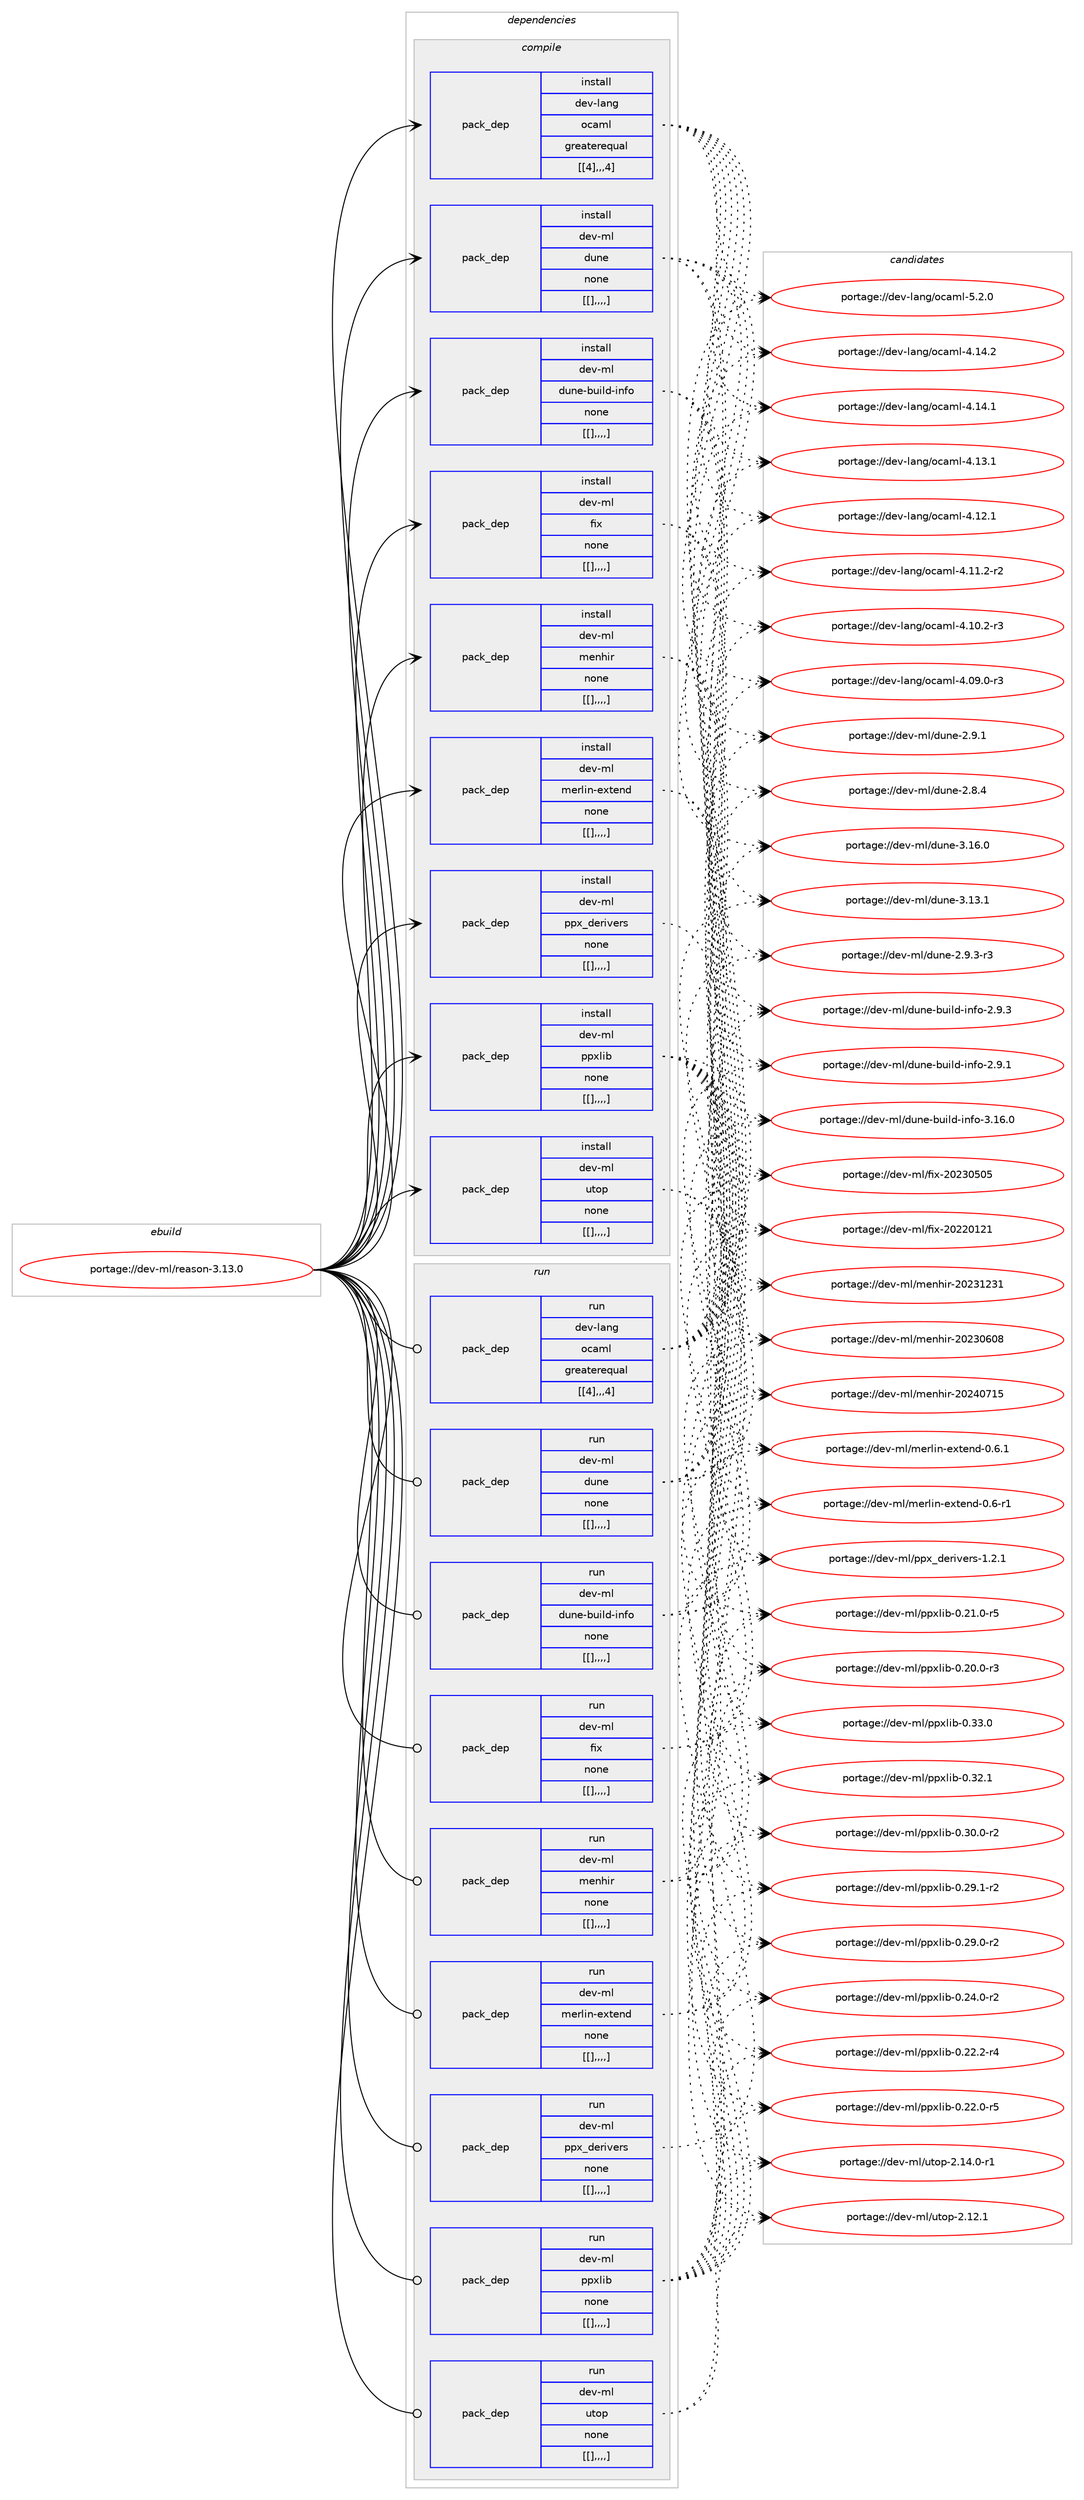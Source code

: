 digraph prolog {

# *************
# Graph options
# *************

newrank=true;
concentrate=true;
compound=true;
graph [rankdir=LR,fontname=Helvetica,fontsize=10,ranksep=1.5];#, ranksep=2.5, nodesep=0.2];
edge  [arrowhead=vee];
node  [fontname=Helvetica,fontsize=10];

# **********
# The ebuild
# **********

subgraph cluster_leftcol {
color=gray;
label=<<i>ebuild</i>>;
id [label="portage://dev-ml/reason-3.13.0", color=red, width=4, href="../dev-ml/reason-3.13.0.svg"];
}

# ****************
# The dependencies
# ****************

subgraph cluster_midcol {
color=gray;
label=<<i>dependencies</i>>;
subgraph cluster_compile {
fillcolor="#eeeeee";
style=filled;
label=<<i>compile</i>>;
subgraph pack95643 {
dependency128566 [label=<<TABLE BORDER="0" CELLBORDER="1" CELLSPACING="0" CELLPADDING="4" WIDTH="220"><TR><TD ROWSPAN="6" CELLPADDING="30">pack_dep</TD></TR><TR><TD WIDTH="110">install</TD></TR><TR><TD>dev-lang</TD></TR><TR><TD>ocaml</TD></TR><TR><TD>greaterequal</TD></TR><TR><TD>[[4],,,4]</TD></TR></TABLE>>, shape=none, color=blue];
}
id:e -> dependency128566:w [weight=20,style="solid",arrowhead="vee"];
subgraph pack95710 {
dependency128627 [label=<<TABLE BORDER="0" CELLBORDER="1" CELLSPACING="0" CELLPADDING="4" WIDTH="220"><TR><TD ROWSPAN="6" CELLPADDING="30">pack_dep</TD></TR><TR><TD WIDTH="110">install</TD></TR><TR><TD>dev-ml</TD></TR><TR><TD>dune</TD></TR><TR><TD>none</TD></TR><TR><TD>[[],,,,]</TD></TR></TABLE>>, shape=none, color=blue];
}
id:e -> dependency128627:w [weight=20,style="solid",arrowhead="vee"];
subgraph pack95720 {
dependency128661 [label=<<TABLE BORDER="0" CELLBORDER="1" CELLSPACING="0" CELLPADDING="4" WIDTH="220"><TR><TD ROWSPAN="6" CELLPADDING="30">pack_dep</TD></TR><TR><TD WIDTH="110">install</TD></TR><TR><TD>dev-ml</TD></TR><TR><TD>dune-build-info</TD></TR><TR><TD>none</TD></TR><TR><TD>[[],,,,]</TD></TR></TABLE>>, shape=none, color=blue];
}
id:e -> dependency128661:w [weight=20,style="solid",arrowhead="vee"];
subgraph pack95765 {
dependency128677 [label=<<TABLE BORDER="0" CELLBORDER="1" CELLSPACING="0" CELLPADDING="4" WIDTH="220"><TR><TD ROWSPAN="6" CELLPADDING="30">pack_dep</TD></TR><TR><TD WIDTH="110">install</TD></TR><TR><TD>dev-ml</TD></TR><TR><TD>fix</TD></TR><TR><TD>none</TD></TR><TR><TD>[[],,,,]</TD></TR></TABLE>>, shape=none, color=blue];
}
id:e -> dependency128677:w [weight=20,style="solid",arrowhead="vee"];
subgraph pack95767 {
dependency128680 [label=<<TABLE BORDER="0" CELLBORDER="1" CELLSPACING="0" CELLPADDING="4" WIDTH="220"><TR><TD ROWSPAN="6" CELLPADDING="30">pack_dep</TD></TR><TR><TD WIDTH="110">install</TD></TR><TR><TD>dev-ml</TD></TR><TR><TD>menhir</TD></TR><TR><TD>none</TD></TR><TR><TD>[[],,,,]</TD></TR></TABLE>>, shape=none, color=blue];
}
id:e -> dependency128680:w [weight=20,style="solid",arrowhead="vee"];
subgraph pack95797 {
dependency128737 [label=<<TABLE BORDER="0" CELLBORDER="1" CELLSPACING="0" CELLPADDING="4" WIDTH="220"><TR><TD ROWSPAN="6" CELLPADDING="30">pack_dep</TD></TR><TR><TD WIDTH="110">install</TD></TR><TR><TD>dev-ml</TD></TR><TR><TD>merlin-extend</TD></TR><TR><TD>none</TD></TR><TR><TD>[[],,,,]</TD></TR></TABLE>>, shape=none, color=blue];
}
id:e -> dependency128737:w [weight=20,style="solid",arrowhead="vee"];
subgraph pack95833 {
dependency128758 [label=<<TABLE BORDER="0" CELLBORDER="1" CELLSPACING="0" CELLPADDING="4" WIDTH="220"><TR><TD ROWSPAN="6" CELLPADDING="30">pack_dep</TD></TR><TR><TD WIDTH="110">install</TD></TR><TR><TD>dev-ml</TD></TR><TR><TD>ppx_derivers</TD></TR><TR><TD>none</TD></TR><TR><TD>[[],,,,]</TD></TR></TABLE>>, shape=none, color=blue];
}
id:e -> dependency128758:w [weight=20,style="solid",arrowhead="vee"];
subgraph pack95848 {
dependency128774 [label=<<TABLE BORDER="0" CELLBORDER="1" CELLSPACING="0" CELLPADDING="4" WIDTH="220"><TR><TD ROWSPAN="6" CELLPADDING="30">pack_dep</TD></TR><TR><TD WIDTH="110">install</TD></TR><TR><TD>dev-ml</TD></TR><TR><TD>ppxlib</TD></TR><TR><TD>none</TD></TR><TR><TD>[[],,,,]</TD></TR></TABLE>>, shape=none, color=blue];
}
id:e -> dependency128774:w [weight=20,style="solid",arrowhead="vee"];
subgraph pack95866 {
dependency128811 [label=<<TABLE BORDER="0" CELLBORDER="1" CELLSPACING="0" CELLPADDING="4" WIDTH="220"><TR><TD ROWSPAN="6" CELLPADDING="30">pack_dep</TD></TR><TR><TD WIDTH="110">install</TD></TR><TR><TD>dev-ml</TD></TR><TR><TD>utop</TD></TR><TR><TD>none</TD></TR><TR><TD>[[],,,,]</TD></TR></TABLE>>, shape=none, color=blue];
}
id:e -> dependency128811:w [weight=20,style="solid",arrowhead="vee"];
}
subgraph cluster_compileandrun {
fillcolor="#eeeeee";
style=filled;
label=<<i>compile and run</i>>;
}
subgraph cluster_run {
fillcolor="#eeeeee";
style=filled;
label=<<i>run</i>>;
subgraph pack95940 {
dependency128859 [label=<<TABLE BORDER="0" CELLBORDER="1" CELLSPACING="0" CELLPADDING="4" WIDTH="220"><TR><TD ROWSPAN="6" CELLPADDING="30">pack_dep</TD></TR><TR><TD WIDTH="110">run</TD></TR><TR><TD>dev-lang</TD></TR><TR><TD>ocaml</TD></TR><TR><TD>greaterequal</TD></TR><TR><TD>[[4],,,4]</TD></TR></TABLE>>, shape=none, color=blue];
}
id:e -> dependency128859:w [weight=20,style="solid",arrowhead="odot"];
subgraph pack95948 {
dependency128893 [label=<<TABLE BORDER="0" CELLBORDER="1" CELLSPACING="0" CELLPADDING="4" WIDTH="220"><TR><TD ROWSPAN="6" CELLPADDING="30">pack_dep</TD></TR><TR><TD WIDTH="110">run</TD></TR><TR><TD>dev-ml</TD></TR><TR><TD>dune</TD></TR><TR><TD>none</TD></TR><TR><TD>[[],,,,]</TD></TR></TABLE>>, shape=none, color=blue];
}
id:e -> dependency128893:w [weight=20,style="solid",arrowhead="odot"];
subgraph pack95991 {
dependency128908 [label=<<TABLE BORDER="0" CELLBORDER="1" CELLSPACING="0" CELLPADDING="4" WIDTH="220"><TR><TD ROWSPAN="6" CELLPADDING="30">pack_dep</TD></TR><TR><TD WIDTH="110">run</TD></TR><TR><TD>dev-ml</TD></TR><TR><TD>dune-build-info</TD></TR><TR><TD>none</TD></TR><TR><TD>[[],,,,]</TD></TR></TABLE>>, shape=none, color=blue];
}
id:e -> dependency128908:w [weight=20,style="solid",arrowhead="odot"];
subgraph pack96011 {
dependency128946 [label=<<TABLE BORDER="0" CELLBORDER="1" CELLSPACING="0" CELLPADDING="4" WIDTH="220"><TR><TD ROWSPAN="6" CELLPADDING="30">pack_dep</TD></TR><TR><TD WIDTH="110">run</TD></TR><TR><TD>dev-ml</TD></TR><TR><TD>fix</TD></TR><TR><TD>none</TD></TR><TR><TD>[[],,,,]</TD></TR></TABLE>>, shape=none, color=blue];
}
id:e -> dependency128946:w [weight=20,style="solid",arrowhead="odot"];
subgraph pack96038 {
dependency128951 [label=<<TABLE BORDER="0" CELLBORDER="1" CELLSPACING="0" CELLPADDING="4" WIDTH="220"><TR><TD ROWSPAN="6" CELLPADDING="30">pack_dep</TD></TR><TR><TD WIDTH="110">run</TD></TR><TR><TD>dev-ml</TD></TR><TR><TD>menhir</TD></TR><TR><TD>none</TD></TR><TR><TD>[[],,,,]</TD></TR></TABLE>>, shape=none, color=blue];
}
id:e -> dependency128951:w [weight=20,style="solid",arrowhead="odot"];
subgraph pack96042 {
dependency128981 [label=<<TABLE BORDER="0" CELLBORDER="1" CELLSPACING="0" CELLPADDING="4" WIDTH="220"><TR><TD ROWSPAN="6" CELLPADDING="30">pack_dep</TD></TR><TR><TD WIDTH="110">run</TD></TR><TR><TD>dev-ml</TD></TR><TR><TD>merlin-extend</TD></TR><TR><TD>none</TD></TR><TR><TD>[[],,,,]</TD></TR></TABLE>>, shape=none, color=blue];
}
id:e -> dependency128981:w [weight=20,style="solid",arrowhead="odot"];
subgraph pack96088 {
dependency129010 [label=<<TABLE BORDER="0" CELLBORDER="1" CELLSPACING="0" CELLPADDING="4" WIDTH="220"><TR><TD ROWSPAN="6" CELLPADDING="30">pack_dep</TD></TR><TR><TD WIDTH="110">run</TD></TR><TR><TD>dev-ml</TD></TR><TR><TD>ppx_derivers</TD></TR><TR><TD>none</TD></TR><TR><TD>[[],,,,]</TD></TR></TABLE>>, shape=none, color=blue];
}
id:e -> dependency129010:w [weight=20,style="solid",arrowhead="odot"];
subgraph pack96103 {
dependency129030 [label=<<TABLE BORDER="0" CELLBORDER="1" CELLSPACING="0" CELLPADDING="4" WIDTH="220"><TR><TD ROWSPAN="6" CELLPADDING="30">pack_dep</TD></TR><TR><TD WIDTH="110">run</TD></TR><TR><TD>dev-ml</TD></TR><TR><TD>ppxlib</TD></TR><TR><TD>none</TD></TR><TR><TD>[[],,,,]</TD></TR></TABLE>>, shape=none, color=blue];
}
id:e -> dependency129030:w [weight=20,style="solid",arrowhead="odot"];
subgraph pack96137 {
dependency129052 [label=<<TABLE BORDER="0" CELLBORDER="1" CELLSPACING="0" CELLPADDING="4" WIDTH="220"><TR><TD ROWSPAN="6" CELLPADDING="30">pack_dep</TD></TR><TR><TD WIDTH="110">run</TD></TR><TR><TD>dev-ml</TD></TR><TR><TD>utop</TD></TR><TR><TD>none</TD></TR><TR><TD>[[],,,,]</TD></TR></TABLE>>, shape=none, color=blue];
}
id:e -> dependency129052:w [weight=20,style="solid",arrowhead="odot"];
}
}

# **************
# The candidates
# **************

subgraph cluster_choices {
rank=same;
color=gray;
label=<<i>candidates</i>>;

subgraph choice95705 {
color=black;
nodesep=1;
choice1001011184510897110103471119997109108455346504648 [label="portage://dev-lang/ocaml-5.2.0", color=red, width=4,href="../dev-lang/ocaml-5.2.0.svg"];
choice100101118451089711010347111999710910845524649524650 [label="portage://dev-lang/ocaml-4.14.2", color=red, width=4,href="../dev-lang/ocaml-4.14.2.svg"];
choice100101118451089711010347111999710910845524649524649 [label="portage://dev-lang/ocaml-4.14.1", color=red, width=4,href="../dev-lang/ocaml-4.14.1.svg"];
choice100101118451089711010347111999710910845524649514649 [label="portage://dev-lang/ocaml-4.13.1", color=red, width=4,href="../dev-lang/ocaml-4.13.1.svg"];
choice100101118451089711010347111999710910845524649504649 [label="portage://dev-lang/ocaml-4.12.1", color=red, width=4,href="../dev-lang/ocaml-4.12.1.svg"];
choice1001011184510897110103471119997109108455246494946504511450 [label="portage://dev-lang/ocaml-4.11.2-r2", color=red, width=4,href="../dev-lang/ocaml-4.11.2-r2.svg"];
choice1001011184510897110103471119997109108455246494846504511451 [label="portage://dev-lang/ocaml-4.10.2-r3", color=red, width=4,href="../dev-lang/ocaml-4.10.2-r3.svg"];
choice1001011184510897110103471119997109108455246485746484511451 [label="portage://dev-lang/ocaml-4.09.0-r3", color=red, width=4,href="../dev-lang/ocaml-4.09.0-r3.svg"];
dependency128566:e -> choice1001011184510897110103471119997109108455346504648:w [style=dotted,weight="100"];
dependency128566:e -> choice100101118451089711010347111999710910845524649524650:w [style=dotted,weight="100"];
dependency128566:e -> choice100101118451089711010347111999710910845524649524649:w [style=dotted,weight="100"];
dependency128566:e -> choice100101118451089711010347111999710910845524649514649:w [style=dotted,weight="100"];
dependency128566:e -> choice100101118451089711010347111999710910845524649504649:w [style=dotted,weight="100"];
dependency128566:e -> choice1001011184510897110103471119997109108455246494946504511450:w [style=dotted,weight="100"];
dependency128566:e -> choice1001011184510897110103471119997109108455246494846504511451:w [style=dotted,weight="100"];
dependency128566:e -> choice1001011184510897110103471119997109108455246485746484511451:w [style=dotted,weight="100"];
}
subgraph choice95720 {
color=black;
nodesep=1;
choice100101118451091084710011711010145514649544648 [label="portage://dev-ml/dune-3.16.0", color=red, width=4,href="../dev-ml/dune-3.16.0.svg"];
choice100101118451091084710011711010145514649514649 [label="portage://dev-ml/dune-3.13.1", color=red, width=4,href="../dev-ml/dune-3.13.1.svg"];
choice10010111845109108471001171101014550465746514511451 [label="portage://dev-ml/dune-2.9.3-r3", color=red, width=4,href="../dev-ml/dune-2.9.3-r3.svg"];
choice1001011184510910847100117110101455046574649 [label="portage://dev-ml/dune-2.9.1", color=red, width=4,href="../dev-ml/dune-2.9.1.svg"];
choice1001011184510910847100117110101455046564652 [label="portage://dev-ml/dune-2.8.4", color=red, width=4,href="../dev-ml/dune-2.8.4.svg"];
dependency128627:e -> choice100101118451091084710011711010145514649544648:w [style=dotted,weight="100"];
dependency128627:e -> choice100101118451091084710011711010145514649514649:w [style=dotted,weight="100"];
dependency128627:e -> choice10010111845109108471001171101014550465746514511451:w [style=dotted,weight="100"];
dependency128627:e -> choice1001011184510910847100117110101455046574649:w [style=dotted,weight="100"];
dependency128627:e -> choice1001011184510910847100117110101455046564652:w [style=dotted,weight="100"];
}
subgraph choice95724 {
color=black;
nodesep=1;
choice100101118451091084710011711010145981171051081004510511010211145514649544648 [label="portage://dev-ml/dune-build-info-3.16.0", color=red, width=4,href="../dev-ml/dune-build-info-3.16.0.svg"];
choice1001011184510910847100117110101459811710510810045105110102111455046574651 [label="portage://dev-ml/dune-build-info-2.9.3", color=red, width=4,href="../dev-ml/dune-build-info-2.9.3.svg"];
choice1001011184510910847100117110101459811710510810045105110102111455046574649 [label="portage://dev-ml/dune-build-info-2.9.1", color=red, width=4,href="../dev-ml/dune-build-info-2.9.1.svg"];
dependency128661:e -> choice100101118451091084710011711010145981171051081004510511010211145514649544648:w [style=dotted,weight="100"];
dependency128661:e -> choice1001011184510910847100117110101459811710510810045105110102111455046574651:w [style=dotted,weight="100"];
dependency128661:e -> choice1001011184510910847100117110101459811710510810045105110102111455046574649:w [style=dotted,weight="100"];
}
subgraph choice95742 {
color=black;
nodesep=1;
choice1001011184510910847102105120455048505148534853 [label="portage://dev-ml/fix-20230505", color=red, width=4,href="../dev-ml/fix-20230505.svg"];
choice1001011184510910847102105120455048505048495049 [label="portage://dev-ml/fix-20220121", color=red, width=4,href="../dev-ml/fix-20220121.svg"];
dependency128677:e -> choice1001011184510910847102105120455048505148534853:w [style=dotted,weight="100"];
dependency128677:e -> choice1001011184510910847102105120455048505048495049:w [style=dotted,weight="100"];
}
subgraph choice95744 {
color=black;
nodesep=1;
choice1001011184510910847109101110104105114455048505248554953 [label="portage://dev-ml/menhir-20240715", color=red, width=4,href="../dev-ml/menhir-20240715.svg"];
choice1001011184510910847109101110104105114455048505149505149 [label="portage://dev-ml/menhir-20231231", color=red, width=4,href="../dev-ml/menhir-20231231.svg"];
choice1001011184510910847109101110104105114455048505148544856 [label="portage://dev-ml/menhir-20230608", color=red, width=4,href="../dev-ml/menhir-20230608.svg"];
dependency128680:e -> choice1001011184510910847109101110104105114455048505248554953:w [style=dotted,weight="100"];
dependency128680:e -> choice1001011184510910847109101110104105114455048505149505149:w [style=dotted,weight="100"];
dependency128680:e -> choice1001011184510910847109101110104105114455048505148544856:w [style=dotted,weight="100"];
}
subgraph choice95766 {
color=black;
nodesep=1;
choice100101118451091084710910111410810511045101120116101110100454846544649 [label="portage://dev-ml/merlin-extend-0.6.1", color=red, width=4,href="../dev-ml/merlin-extend-0.6.1.svg"];
choice100101118451091084710910111410810511045101120116101110100454846544511449 [label="portage://dev-ml/merlin-extend-0.6-r1", color=red, width=4,href="../dev-ml/merlin-extend-0.6-r1.svg"];
dependency128737:e -> choice100101118451091084710910111410810511045101120116101110100454846544649:w [style=dotted,weight="100"];
dependency128737:e -> choice100101118451091084710910111410810511045101120116101110100454846544511449:w [style=dotted,weight="100"];
}
subgraph choice95792 {
color=black;
nodesep=1;
choice100101118451091084711211212095100101114105118101114115454946504649 [label="portage://dev-ml/ppx_derivers-1.2.1", color=red, width=4,href="../dev-ml/ppx_derivers-1.2.1.svg"];
dependency128758:e -> choice100101118451091084711211212095100101114105118101114115454946504649:w [style=dotted,weight="100"];
}
subgraph choice95796 {
color=black;
nodesep=1;
choice10010111845109108471121121201081059845484651514648 [label="portage://dev-ml/ppxlib-0.33.0", color=red, width=4,href="../dev-ml/ppxlib-0.33.0.svg"];
choice10010111845109108471121121201081059845484651504649 [label="portage://dev-ml/ppxlib-0.32.1", color=red, width=4,href="../dev-ml/ppxlib-0.32.1.svg"];
choice100101118451091084711211212010810598454846514846484511450 [label="portage://dev-ml/ppxlib-0.30.0-r2", color=red, width=4,href="../dev-ml/ppxlib-0.30.0-r2.svg"];
choice100101118451091084711211212010810598454846505746494511450 [label="portage://dev-ml/ppxlib-0.29.1-r2", color=red, width=4,href="../dev-ml/ppxlib-0.29.1-r2.svg"];
choice100101118451091084711211212010810598454846505746484511450 [label="portage://dev-ml/ppxlib-0.29.0-r2", color=red, width=4,href="../dev-ml/ppxlib-0.29.0-r2.svg"];
choice100101118451091084711211212010810598454846505246484511450 [label="portage://dev-ml/ppxlib-0.24.0-r2", color=red, width=4,href="../dev-ml/ppxlib-0.24.0-r2.svg"];
choice100101118451091084711211212010810598454846505046504511452 [label="portage://dev-ml/ppxlib-0.22.2-r4", color=red, width=4,href="../dev-ml/ppxlib-0.22.2-r4.svg"];
choice100101118451091084711211212010810598454846505046484511453 [label="portage://dev-ml/ppxlib-0.22.0-r5", color=red, width=4,href="../dev-ml/ppxlib-0.22.0-r5.svg"];
choice100101118451091084711211212010810598454846504946484511453 [label="portage://dev-ml/ppxlib-0.21.0-r5", color=red, width=4,href="../dev-ml/ppxlib-0.21.0-r5.svg"];
choice100101118451091084711211212010810598454846504846484511451 [label="portage://dev-ml/ppxlib-0.20.0-r3", color=red, width=4,href="../dev-ml/ppxlib-0.20.0-r3.svg"];
dependency128774:e -> choice10010111845109108471121121201081059845484651514648:w [style=dotted,weight="100"];
dependency128774:e -> choice10010111845109108471121121201081059845484651504649:w [style=dotted,weight="100"];
dependency128774:e -> choice100101118451091084711211212010810598454846514846484511450:w [style=dotted,weight="100"];
dependency128774:e -> choice100101118451091084711211212010810598454846505746494511450:w [style=dotted,weight="100"];
dependency128774:e -> choice100101118451091084711211212010810598454846505746484511450:w [style=dotted,weight="100"];
dependency128774:e -> choice100101118451091084711211212010810598454846505246484511450:w [style=dotted,weight="100"];
dependency128774:e -> choice100101118451091084711211212010810598454846505046504511452:w [style=dotted,weight="100"];
dependency128774:e -> choice100101118451091084711211212010810598454846505046484511453:w [style=dotted,weight="100"];
dependency128774:e -> choice100101118451091084711211212010810598454846504946484511453:w [style=dotted,weight="100"];
dependency128774:e -> choice100101118451091084711211212010810598454846504846484511451:w [style=dotted,weight="100"];
}
subgraph choice95809 {
color=black;
nodesep=1;
choice1001011184510910847117116111112455046495246484511449 [label="portage://dev-ml/utop-2.14.0-r1", color=red, width=4,href="../dev-ml/utop-2.14.0-r1.svg"];
choice100101118451091084711711611111245504649504649 [label="portage://dev-ml/utop-2.12.1", color=red, width=4,href="../dev-ml/utop-2.12.1.svg"];
dependency128811:e -> choice1001011184510910847117116111112455046495246484511449:w [style=dotted,weight="100"];
dependency128811:e -> choice100101118451091084711711611111245504649504649:w [style=dotted,weight="100"];
}
subgraph choice95847 {
color=black;
nodesep=1;
choice1001011184510897110103471119997109108455346504648 [label="portage://dev-lang/ocaml-5.2.0", color=red, width=4,href="../dev-lang/ocaml-5.2.0.svg"];
choice100101118451089711010347111999710910845524649524650 [label="portage://dev-lang/ocaml-4.14.2", color=red, width=4,href="../dev-lang/ocaml-4.14.2.svg"];
choice100101118451089711010347111999710910845524649524649 [label="portage://dev-lang/ocaml-4.14.1", color=red, width=4,href="../dev-lang/ocaml-4.14.1.svg"];
choice100101118451089711010347111999710910845524649514649 [label="portage://dev-lang/ocaml-4.13.1", color=red, width=4,href="../dev-lang/ocaml-4.13.1.svg"];
choice100101118451089711010347111999710910845524649504649 [label="portage://dev-lang/ocaml-4.12.1", color=red, width=4,href="../dev-lang/ocaml-4.12.1.svg"];
choice1001011184510897110103471119997109108455246494946504511450 [label="portage://dev-lang/ocaml-4.11.2-r2", color=red, width=4,href="../dev-lang/ocaml-4.11.2-r2.svg"];
choice1001011184510897110103471119997109108455246494846504511451 [label="portage://dev-lang/ocaml-4.10.2-r3", color=red, width=4,href="../dev-lang/ocaml-4.10.2-r3.svg"];
choice1001011184510897110103471119997109108455246485746484511451 [label="portage://dev-lang/ocaml-4.09.0-r3", color=red, width=4,href="../dev-lang/ocaml-4.09.0-r3.svg"];
dependency128859:e -> choice1001011184510897110103471119997109108455346504648:w [style=dotted,weight="100"];
dependency128859:e -> choice100101118451089711010347111999710910845524649524650:w [style=dotted,weight="100"];
dependency128859:e -> choice100101118451089711010347111999710910845524649524649:w [style=dotted,weight="100"];
dependency128859:e -> choice100101118451089711010347111999710910845524649514649:w [style=dotted,weight="100"];
dependency128859:e -> choice100101118451089711010347111999710910845524649504649:w [style=dotted,weight="100"];
dependency128859:e -> choice1001011184510897110103471119997109108455246494946504511450:w [style=dotted,weight="100"];
dependency128859:e -> choice1001011184510897110103471119997109108455246494846504511451:w [style=dotted,weight="100"];
dependency128859:e -> choice1001011184510897110103471119997109108455246485746484511451:w [style=dotted,weight="100"];
}
subgraph choice95855 {
color=black;
nodesep=1;
choice100101118451091084710011711010145514649544648 [label="portage://dev-ml/dune-3.16.0", color=red, width=4,href="../dev-ml/dune-3.16.0.svg"];
choice100101118451091084710011711010145514649514649 [label="portage://dev-ml/dune-3.13.1", color=red, width=4,href="../dev-ml/dune-3.13.1.svg"];
choice10010111845109108471001171101014550465746514511451 [label="portage://dev-ml/dune-2.9.3-r3", color=red, width=4,href="../dev-ml/dune-2.9.3-r3.svg"];
choice1001011184510910847100117110101455046574649 [label="portage://dev-ml/dune-2.9.1", color=red, width=4,href="../dev-ml/dune-2.9.1.svg"];
choice1001011184510910847100117110101455046564652 [label="portage://dev-ml/dune-2.8.4", color=red, width=4,href="../dev-ml/dune-2.8.4.svg"];
dependency128893:e -> choice100101118451091084710011711010145514649544648:w [style=dotted,weight="100"];
dependency128893:e -> choice100101118451091084710011711010145514649514649:w [style=dotted,weight="100"];
dependency128893:e -> choice10010111845109108471001171101014550465746514511451:w [style=dotted,weight="100"];
dependency128893:e -> choice1001011184510910847100117110101455046574649:w [style=dotted,weight="100"];
dependency128893:e -> choice1001011184510910847100117110101455046564652:w [style=dotted,weight="100"];
}
subgraph choice95897 {
color=black;
nodesep=1;
choice100101118451091084710011711010145981171051081004510511010211145514649544648 [label="portage://dev-ml/dune-build-info-3.16.0", color=red, width=4,href="../dev-ml/dune-build-info-3.16.0.svg"];
choice1001011184510910847100117110101459811710510810045105110102111455046574651 [label="portage://dev-ml/dune-build-info-2.9.3", color=red, width=4,href="../dev-ml/dune-build-info-2.9.3.svg"];
choice1001011184510910847100117110101459811710510810045105110102111455046574649 [label="portage://dev-ml/dune-build-info-2.9.1", color=red, width=4,href="../dev-ml/dune-build-info-2.9.1.svg"];
dependency128908:e -> choice100101118451091084710011711010145981171051081004510511010211145514649544648:w [style=dotted,weight="100"];
dependency128908:e -> choice1001011184510910847100117110101459811710510810045105110102111455046574651:w [style=dotted,weight="100"];
dependency128908:e -> choice1001011184510910847100117110101459811710510810045105110102111455046574649:w [style=dotted,weight="100"];
}
subgraph choice95904 {
color=black;
nodesep=1;
choice1001011184510910847102105120455048505148534853 [label="portage://dev-ml/fix-20230505", color=red, width=4,href="../dev-ml/fix-20230505.svg"];
choice1001011184510910847102105120455048505048495049 [label="portage://dev-ml/fix-20220121", color=red, width=4,href="../dev-ml/fix-20220121.svg"];
dependency128946:e -> choice1001011184510910847102105120455048505148534853:w [style=dotted,weight="100"];
dependency128946:e -> choice1001011184510910847102105120455048505048495049:w [style=dotted,weight="100"];
}
subgraph choice95921 {
color=black;
nodesep=1;
choice1001011184510910847109101110104105114455048505248554953 [label="portage://dev-ml/menhir-20240715", color=red, width=4,href="../dev-ml/menhir-20240715.svg"];
choice1001011184510910847109101110104105114455048505149505149 [label="portage://dev-ml/menhir-20231231", color=red, width=4,href="../dev-ml/menhir-20231231.svg"];
choice1001011184510910847109101110104105114455048505148544856 [label="portage://dev-ml/menhir-20230608", color=red, width=4,href="../dev-ml/menhir-20230608.svg"];
dependency128951:e -> choice1001011184510910847109101110104105114455048505248554953:w [style=dotted,weight="100"];
dependency128951:e -> choice1001011184510910847109101110104105114455048505149505149:w [style=dotted,weight="100"];
dependency128951:e -> choice1001011184510910847109101110104105114455048505148544856:w [style=dotted,weight="100"];
}
subgraph choice95930 {
color=black;
nodesep=1;
choice100101118451091084710910111410810511045101120116101110100454846544649 [label="portage://dev-ml/merlin-extend-0.6.1", color=red, width=4,href="../dev-ml/merlin-extend-0.6.1.svg"];
choice100101118451091084710910111410810511045101120116101110100454846544511449 [label="portage://dev-ml/merlin-extend-0.6-r1", color=red, width=4,href="../dev-ml/merlin-extend-0.6-r1.svg"];
dependency128981:e -> choice100101118451091084710910111410810511045101120116101110100454846544649:w [style=dotted,weight="100"];
dependency128981:e -> choice100101118451091084710910111410810511045101120116101110100454846544511449:w [style=dotted,weight="100"];
}
subgraph choice95934 {
color=black;
nodesep=1;
choice100101118451091084711211212095100101114105118101114115454946504649 [label="portage://dev-ml/ppx_derivers-1.2.1", color=red, width=4,href="../dev-ml/ppx_derivers-1.2.1.svg"];
dependency129010:e -> choice100101118451091084711211212095100101114105118101114115454946504649:w [style=dotted,weight="100"];
}
subgraph choice95936 {
color=black;
nodesep=1;
choice10010111845109108471121121201081059845484651514648 [label="portage://dev-ml/ppxlib-0.33.0", color=red, width=4,href="../dev-ml/ppxlib-0.33.0.svg"];
choice10010111845109108471121121201081059845484651504649 [label="portage://dev-ml/ppxlib-0.32.1", color=red, width=4,href="../dev-ml/ppxlib-0.32.1.svg"];
choice100101118451091084711211212010810598454846514846484511450 [label="portage://dev-ml/ppxlib-0.30.0-r2", color=red, width=4,href="../dev-ml/ppxlib-0.30.0-r2.svg"];
choice100101118451091084711211212010810598454846505746494511450 [label="portage://dev-ml/ppxlib-0.29.1-r2", color=red, width=4,href="../dev-ml/ppxlib-0.29.1-r2.svg"];
choice100101118451091084711211212010810598454846505746484511450 [label="portage://dev-ml/ppxlib-0.29.0-r2", color=red, width=4,href="../dev-ml/ppxlib-0.29.0-r2.svg"];
choice100101118451091084711211212010810598454846505246484511450 [label="portage://dev-ml/ppxlib-0.24.0-r2", color=red, width=4,href="../dev-ml/ppxlib-0.24.0-r2.svg"];
choice100101118451091084711211212010810598454846505046504511452 [label="portage://dev-ml/ppxlib-0.22.2-r4", color=red, width=4,href="../dev-ml/ppxlib-0.22.2-r4.svg"];
choice100101118451091084711211212010810598454846505046484511453 [label="portage://dev-ml/ppxlib-0.22.0-r5", color=red, width=4,href="../dev-ml/ppxlib-0.22.0-r5.svg"];
choice100101118451091084711211212010810598454846504946484511453 [label="portage://dev-ml/ppxlib-0.21.0-r5", color=red, width=4,href="../dev-ml/ppxlib-0.21.0-r5.svg"];
choice100101118451091084711211212010810598454846504846484511451 [label="portage://dev-ml/ppxlib-0.20.0-r3", color=red, width=4,href="../dev-ml/ppxlib-0.20.0-r3.svg"];
dependency129030:e -> choice10010111845109108471121121201081059845484651514648:w [style=dotted,weight="100"];
dependency129030:e -> choice10010111845109108471121121201081059845484651504649:w [style=dotted,weight="100"];
dependency129030:e -> choice100101118451091084711211212010810598454846514846484511450:w [style=dotted,weight="100"];
dependency129030:e -> choice100101118451091084711211212010810598454846505746494511450:w [style=dotted,weight="100"];
dependency129030:e -> choice100101118451091084711211212010810598454846505746484511450:w [style=dotted,weight="100"];
dependency129030:e -> choice100101118451091084711211212010810598454846505246484511450:w [style=dotted,weight="100"];
dependency129030:e -> choice100101118451091084711211212010810598454846505046504511452:w [style=dotted,weight="100"];
dependency129030:e -> choice100101118451091084711211212010810598454846505046484511453:w [style=dotted,weight="100"];
dependency129030:e -> choice100101118451091084711211212010810598454846504946484511453:w [style=dotted,weight="100"];
dependency129030:e -> choice100101118451091084711211212010810598454846504846484511451:w [style=dotted,weight="100"];
}
subgraph choice95945 {
color=black;
nodesep=1;
choice1001011184510910847117116111112455046495246484511449 [label="portage://dev-ml/utop-2.14.0-r1", color=red, width=4,href="../dev-ml/utop-2.14.0-r1.svg"];
choice100101118451091084711711611111245504649504649 [label="portage://dev-ml/utop-2.12.1", color=red, width=4,href="../dev-ml/utop-2.12.1.svg"];
dependency129052:e -> choice1001011184510910847117116111112455046495246484511449:w [style=dotted,weight="100"];
dependency129052:e -> choice100101118451091084711711611111245504649504649:w [style=dotted,weight="100"];
}
}

}
